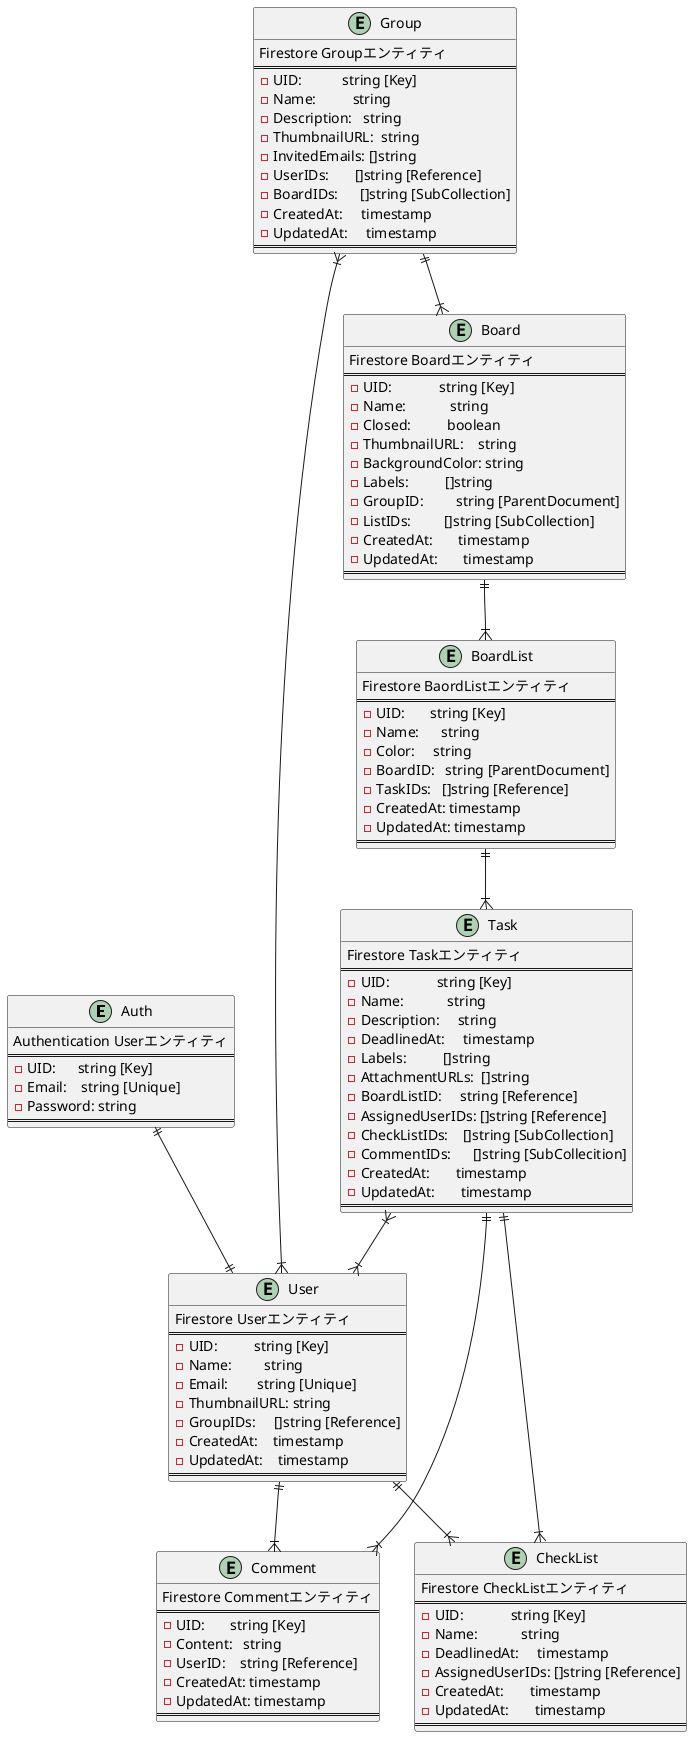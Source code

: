 @startuml firestore
' --- Entity --- '
entity "Auth" {
  Authentication Userエンティティ
  ==
  - UID:      string [Key]
  - Email:    string [Unique]
  - Password: string
  ==
}

entity "User" {
  Firestore Userエンティティ
  ==
  - UID:          string [Key]
  - Name:         string
  - Email:        string [Unique]
  - ThumbnailURL: string
  - GroupIDs:     []string [Reference]
  - CreatedAt:    timestamp
  - UpdatedAt:    timestamp
  ==
}

entity "Group" {
  Firestore Groupエンティティ
  ==
  - UID:           string [Key]
  - Name:          string
  - Description:   string
  - ThumbnailURL:  string
  - InvitedEmails: []string
  - UserIDs:       []string [Reference]
  - BoardIDs:      []string [SubCollection]
  - CreatedAt:     timestamp
  - UpdatedAt:     timestamp
  ==
}

entity "Board" {
  Firestore Boardエンティティ
  ==
  - UID:             string [Key]
  - Name:            string
  - Closed:          boolean
  - ThumbnailURL:    string
  - BackgroundColor: string
  - Labels:          []string
  - GroupID:         string [ParentDocument]
  - ListIDs:         []string [SubCollection]
  - CreatedAt:       timestamp
  - UpdatedAt:       timestamp
  ==
}

entity "BoardList" {
  Firestore BaordListエンティティ
  ==
  - UID:       string [Key]
  - Name:      string
  - Color:     string
  - BoardID:   string [ParentDocument]
  - TaskIDs:   []string [Reference]
  - CreatedAt: timestamp
  - UpdatedAt: timestamp
  ==
}

entity "Task" {
  Firestore Taskエンティティ
  ==
  - UID:             string [Key]
  - Name:            string
  - Description:     string
  - DeadlinedAt:     timestamp
  - Labels:          []string
  - AttachmentURLs:  []string
  - BoardListID:     string [Reference]
  - AssignedUserIDs: []string [Reference]
  - CheckListIDs:    []string [SubCollection]
  - CommentIDs:      []string [SubCollecition]
  - CreatedAt:       timestamp
  - UpdatedAt:       timestamp
  ==
}

entity "CheckList" {
  Firestore CheckListエンティティ
  ==
  - UID:             string [Key]
  - Name:            string
  - DeadlinedAt:     timestamp
  - AssignedUserIDs: []string [Reference]
  - CreatedAt:       timestamp
  - UpdatedAt:       timestamp
  ==
}

entity "Comment" {
  Firestore Commentエンティティ
  ==
  - UID:       string [Key]
  - Content:   string
  - UserID:    string [Reference]
  - CreatedAt: timestamp
  - UpdatedAt: timestamp
  ==
}

' --- Relation --- '
"Auth"      ||--|| "User"
"Board"     ||--|{ "BoardList"
"BoardList" ||--|{ "Task"
"Group"     ||--|{ "Board"
"Group"     }|--|{ "User"
"Task"      ||--|{ "CheckList"
"Task"      }|--|{ "User"
"Task"      ||--|{ "Comment"
"User"      ||--|{ "CheckList"
"User"      ||--|{ "Comment"

@enduml
